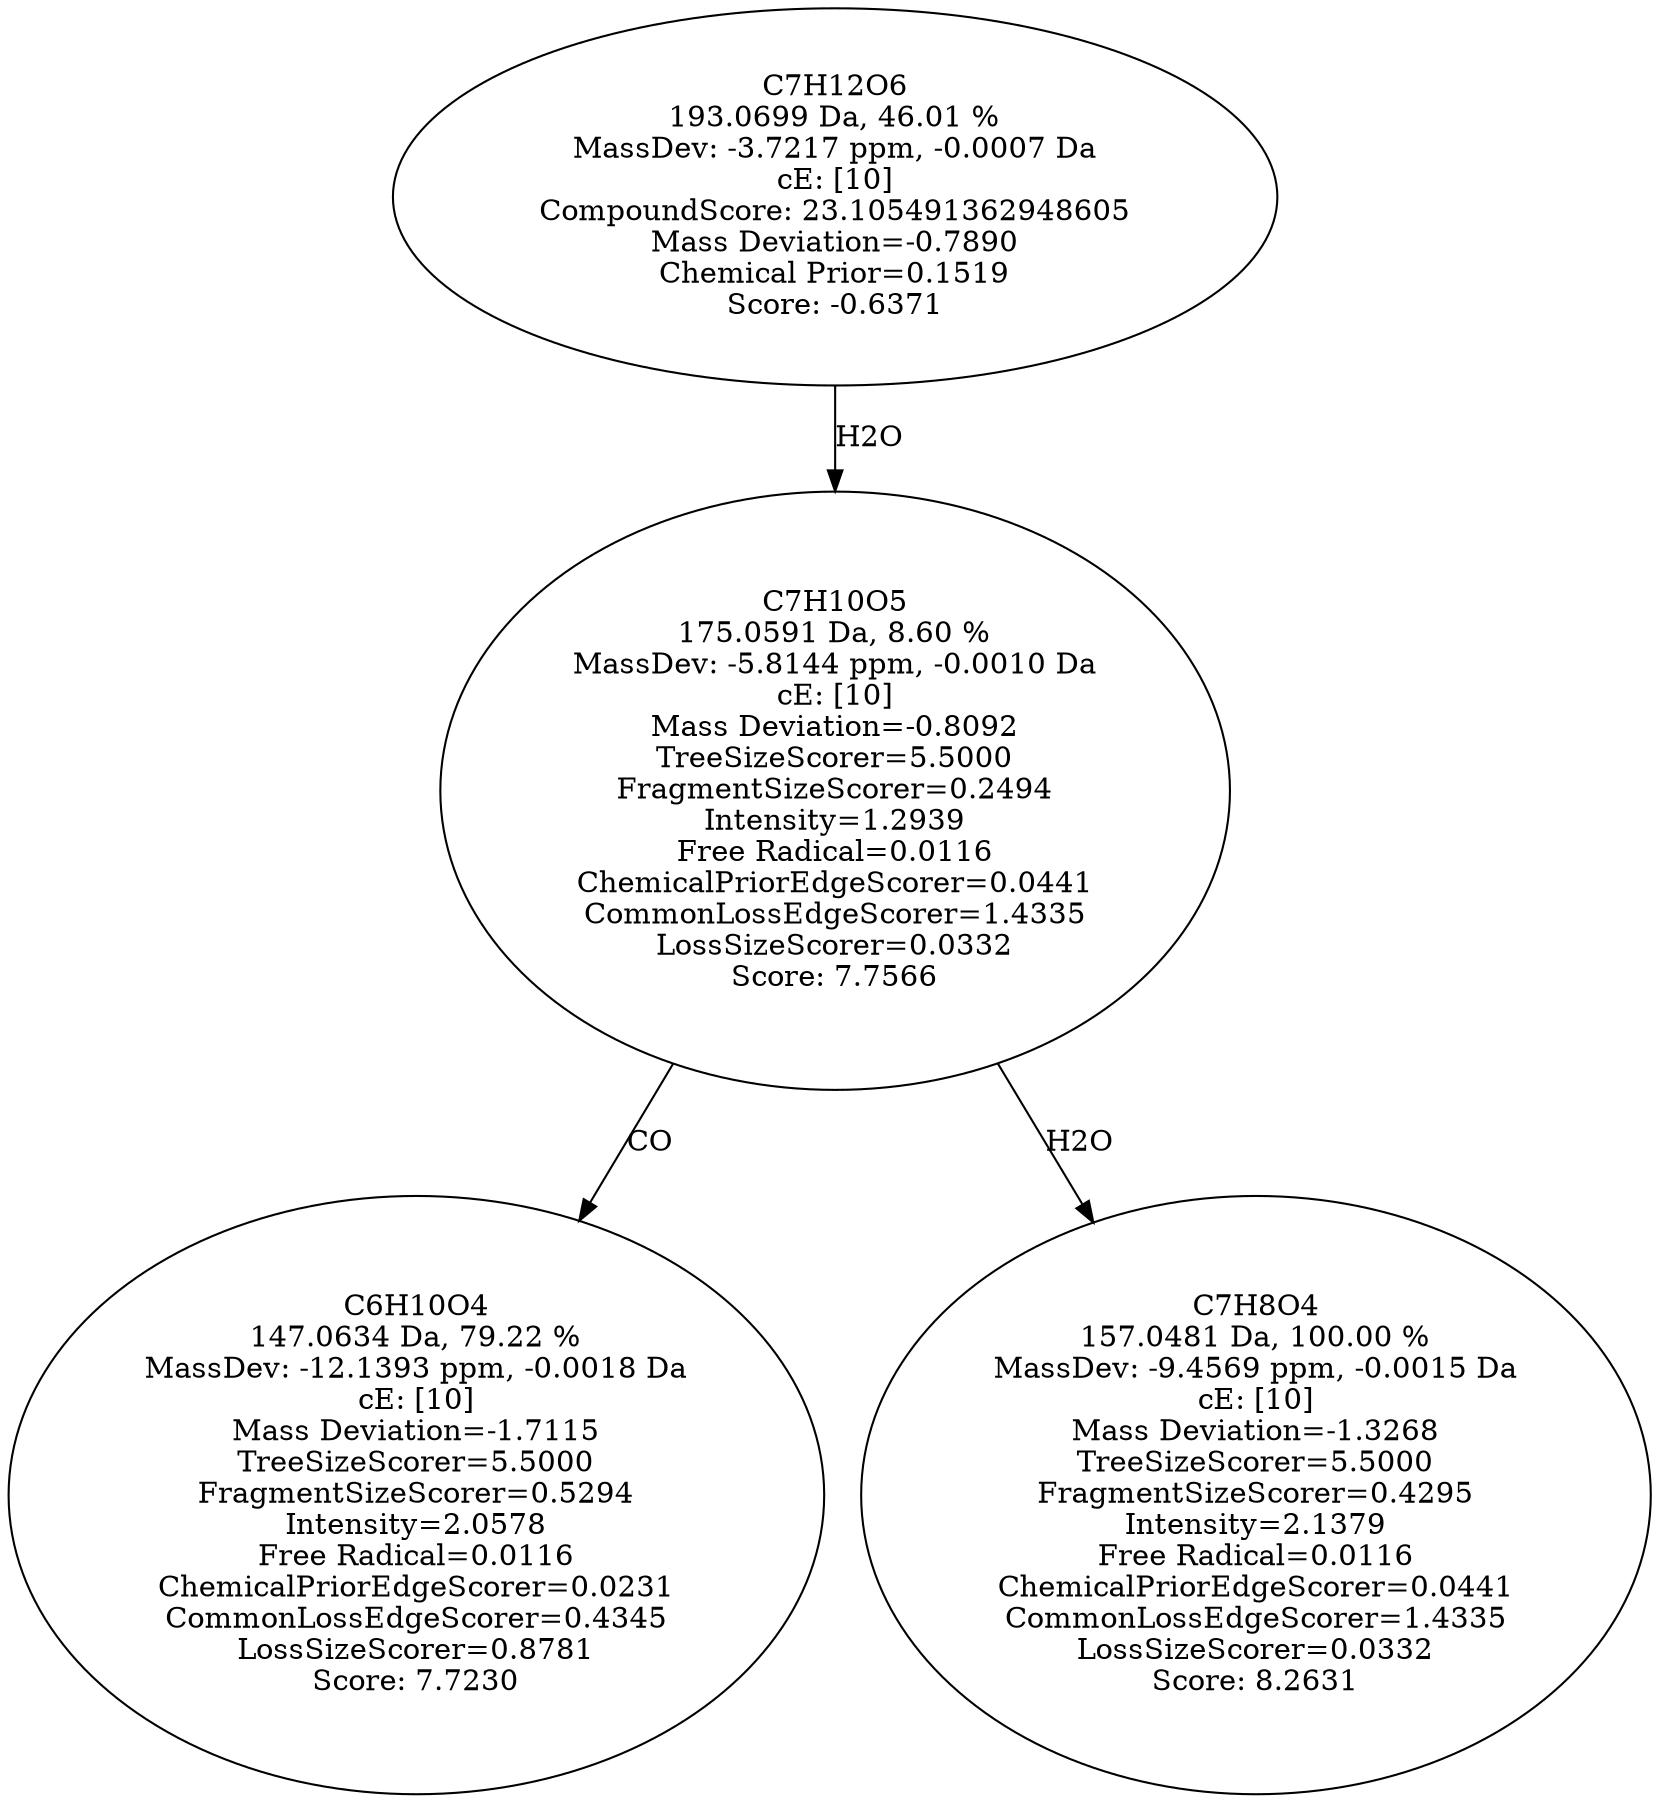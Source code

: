 strict digraph {
v1 [label="C6H10O4\n147.0634 Da, 79.22 %\nMassDev: -12.1393 ppm, -0.0018 Da\ncE: [10]\nMass Deviation=-1.7115\nTreeSizeScorer=5.5000\nFragmentSizeScorer=0.5294\nIntensity=2.0578\nFree Radical=0.0116\nChemicalPriorEdgeScorer=0.0231\nCommonLossEdgeScorer=0.4345\nLossSizeScorer=0.8781\nScore: 7.7230"];
v2 [label="C7H8O4\n157.0481 Da, 100.00 %\nMassDev: -9.4569 ppm, -0.0015 Da\ncE: [10]\nMass Deviation=-1.3268\nTreeSizeScorer=5.5000\nFragmentSizeScorer=0.4295\nIntensity=2.1379\nFree Radical=0.0116\nChemicalPriorEdgeScorer=0.0441\nCommonLossEdgeScorer=1.4335\nLossSizeScorer=0.0332\nScore: 8.2631"];
v3 [label="C7H10O5\n175.0591 Da, 8.60 %\nMassDev: -5.8144 ppm, -0.0010 Da\ncE: [10]\nMass Deviation=-0.8092\nTreeSizeScorer=5.5000\nFragmentSizeScorer=0.2494\nIntensity=1.2939\nFree Radical=0.0116\nChemicalPriorEdgeScorer=0.0441\nCommonLossEdgeScorer=1.4335\nLossSizeScorer=0.0332\nScore: 7.7566"];
v4 [label="C7H12O6\n193.0699 Da, 46.01 %\nMassDev: -3.7217 ppm, -0.0007 Da\ncE: [10]\nCompoundScore: 23.105491362948605\nMass Deviation=-0.7890\nChemical Prior=0.1519\nScore: -0.6371"];
v3 -> v1 [label="CO"];
v3 -> v2 [label="H2O"];
v4 -> v3 [label="H2O"];
}